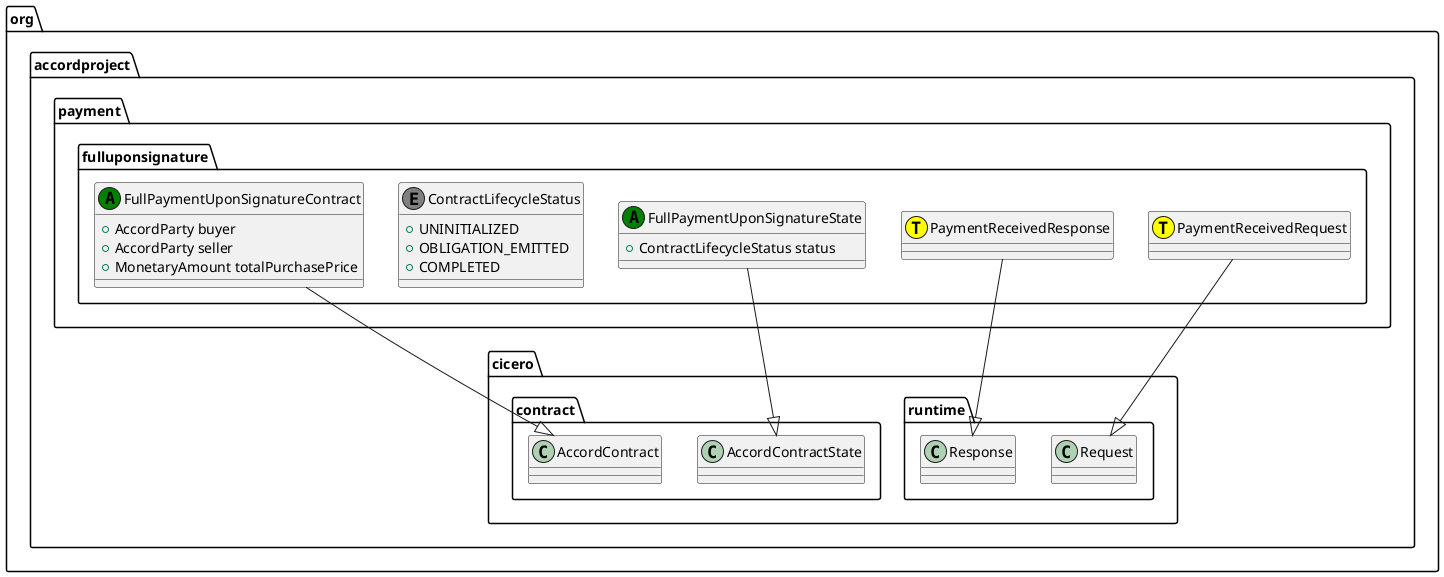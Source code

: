 @startuml
class org.accordproject.payment.fulluponsignature.PaymentReceivedRequest << (T,yellow) >> {
}
org.accordproject.payment.fulluponsignature.PaymentReceivedRequest --|> org.accordproject.cicero.runtime.Request
class org.accordproject.payment.fulluponsignature.PaymentReceivedResponse << (T,yellow) >> {
}
org.accordproject.payment.fulluponsignature.PaymentReceivedResponse --|> org.accordproject.cicero.runtime.Response
class org.accordproject.payment.fulluponsignature.FullPaymentUponSignatureState << (A,green) >> {
   + ContractLifecycleStatus status
}
org.accordproject.payment.fulluponsignature.FullPaymentUponSignatureState --|> org.accordproject.cicero.contract.AccordContractState
class org.accordproject.payment.fulluponsignature.ContractLifecycleStatus << (E,grey) >> {
   + UNINITIALIZED
   + OBLIGATION_EMITTED
   + COMPLETED
}
class org.accordproject.payment.fulluponsignature.FullPaymentUponSignatureContract << (A,green) >> {
   + AccordParty buyer
   + AccordParty seller
   + MonetaryAmount totalPurchasePrice
}
org.accordproject.payment.fulluponsignature.FullPaymentUponSignatureContract --|> org.accordproject.cicero.contract.AccordContract
@enduml
